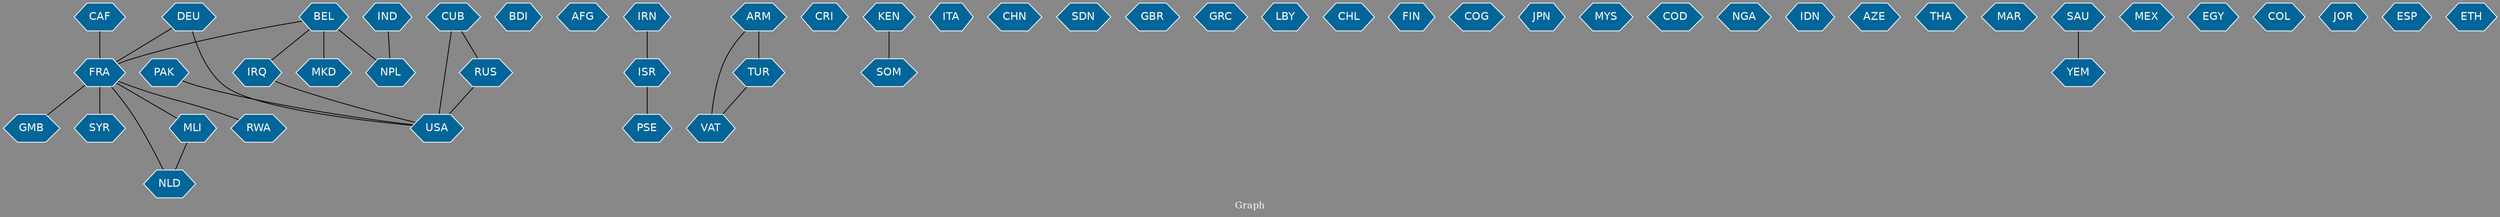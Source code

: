 // Countries together in item graph
graph {
	graph [bgcolor="#888888" fontcolor=white fontsize=12 label="Graph" outputorder=edgesfirst overlap=prism]
	node [color=white fillcolor="#006699" fontcolor=white fontname=Helvetica shape=hexagon style=filled]
	edge [arrowhead=open color=black fontcolor=white fontname=Courier fontsize=12]
		FRA [label=FRA]
		BEL [label=BEL]
		BDI [label=BDI]
		NPL [label=NPL]
		AFG [label=AFG]
		IRN [label=IRN]
		VAT [label=VAT]
		CRI [label=CRI]
		TUR [label=TUR]
		ARM [label=ARM]
		SYR [label=SYR]
		KEN [label=KEN]
		USA [label=USA]
		ITA [label=ITA]
		SOM [label=SOM]
		DEU [label=DEU]
		ISR [label=ISR]
		RUS [label=RUS]
		CHN [label=CHN]
		SDN [label=SDN]
		GBR [label=GBR]
		GRC [label=GRC]
		MLI [label=MLI]
		LBY [label=LBY]
		CAF [label=CAF]
		CHL [label=CHL]
		RWA [label=RWA]
		FIN [label=FIN]
		CUB [label=CUB]
		COG [label=COG]
		PSE [label=PSE]
		IRQ [label=IRQ]
		JPN [label=JPN]
		MYS [label=MYS]
		COD [label=COD]
		NGA [label=NGA]
		IDN [label=IDN]
		IND [label=IND]
		AZE [label=AZE]
		THA [label=THA]
		GMB [label=GMB]
		MAR [label=MAR]
		YEM [label=YEM]
		SAU [label=SAU]
		MEX [label=MEX]
		EGY [label=EGY]
		PAK [label=PAK]
		COL [label=COL]
		NLD [label=NLD]
		JOR [label=JOR]
		ESP [label=ESP]
		ETH [label=ETH]
		MKD [label=MKD]
			CUB -- RUS [weight=1]
			DEU -- FRA [weight=1]
			ISR -- PSE [weight=3]
			BEL -- NPL [weight=7]
			PAK -- USA [weight=1]
			CAF -- FRA [weight=1]
			SAU -- YEM [weight=2]
			IRQ -- USA [weight=2]
			FRA -- GMB [weight=1]
			ARM -- TUR [weight=5]
			BEL -- MKD [weight=1]
			MLI -- NLD [weight=1]
			FRA -- NLD [weight=1]
			FRA -- SYR [weight=4]
			BEL -- IRQ [weight=2]
			TUR -- VAT [weight=2]
			RUS -- USA [weight=1]
			DEU -- USA [weight=1]
			IRN -- ISR [weight=3]
			BEL -- FRA [weight=4]
			CUB -- USA [weight=4]
			KEN -- SOM [weight=2]
			ARM -- VAT [weight=3]
			FRA -- MLI [weight=1]
			FRA -- RWA [weight=1]
			IND -- NPL [weight=2]
}